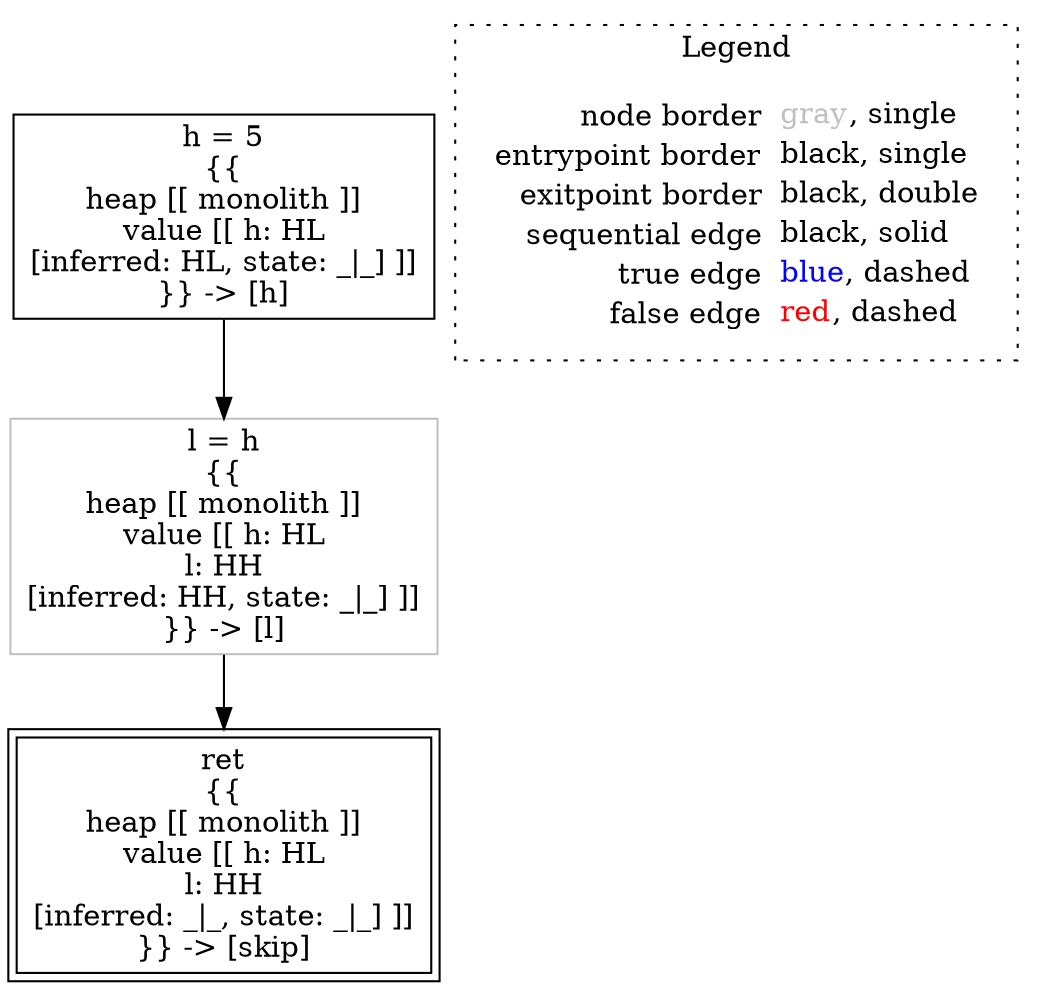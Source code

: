 digraph {
	"node0" [shape="rect",color="black",label=<h = 5<BR/>{{<BR/>heap [[ monolith ]]<BR/>value [[ h: HL<BR/>[inferred: HL, state: _|_] ]]<BR/>}} -&gt; [h]>];
	"node1" [shape="rect",color="black",peripheries="2",label=<ret<BR/>{{<BR/>heap [[ monolith ]]<BR/>value [[ h: HL<BR/>l: HH<BR/>[inferred: _|_, state: _|_] ]]<BR/>}} -&gt; [skip]>];
	"node2" [shape="rect",color="gray",label=<l = h<BR/>{{<BR/>heap [[ monolith ]]<BR/>value [[ h: HL<BR/>l: HH<BR/>[inferred: HH, state: _|_] ]]<BR/>}} -&gt; [l]>];
	"node0" -> "node2" [color="black"];
	"node2" -> "node1" [color="black"];
subgraph cluster_legend {
	label="Legend";
	style=dotted;
	node [shape=plaintext];
	"legend" [label=<<table border="0" cellpadding="2" cellspacing="0" cellborder="0"><tr><td align="right">node border&nbsp;</td><td align="left"><font color="gray">gray</font>, single</td></tr><tr><td align="right">entrypoint border&nbsp;</td><td align="left"><font color="black">black</font>, single</td></tr><tr><td align="right">exitpoint border&nbsp;</td><td align="left"><font color="black">black</font>, double</td></tr><tr><td align="right">sequential edge&nbsp;</td><td align="left"><font color="black">black</font>, solid</td></tr><tr><td align="right">true edge&nbsp;</td><td align="left"><font color="blue">blue</font>, dashed</td></tr><tr><td align="right">false edge&nbsp;</td><td align="left"><font color="red">red</font>, dashed</td></tr></table>>];
}

}

